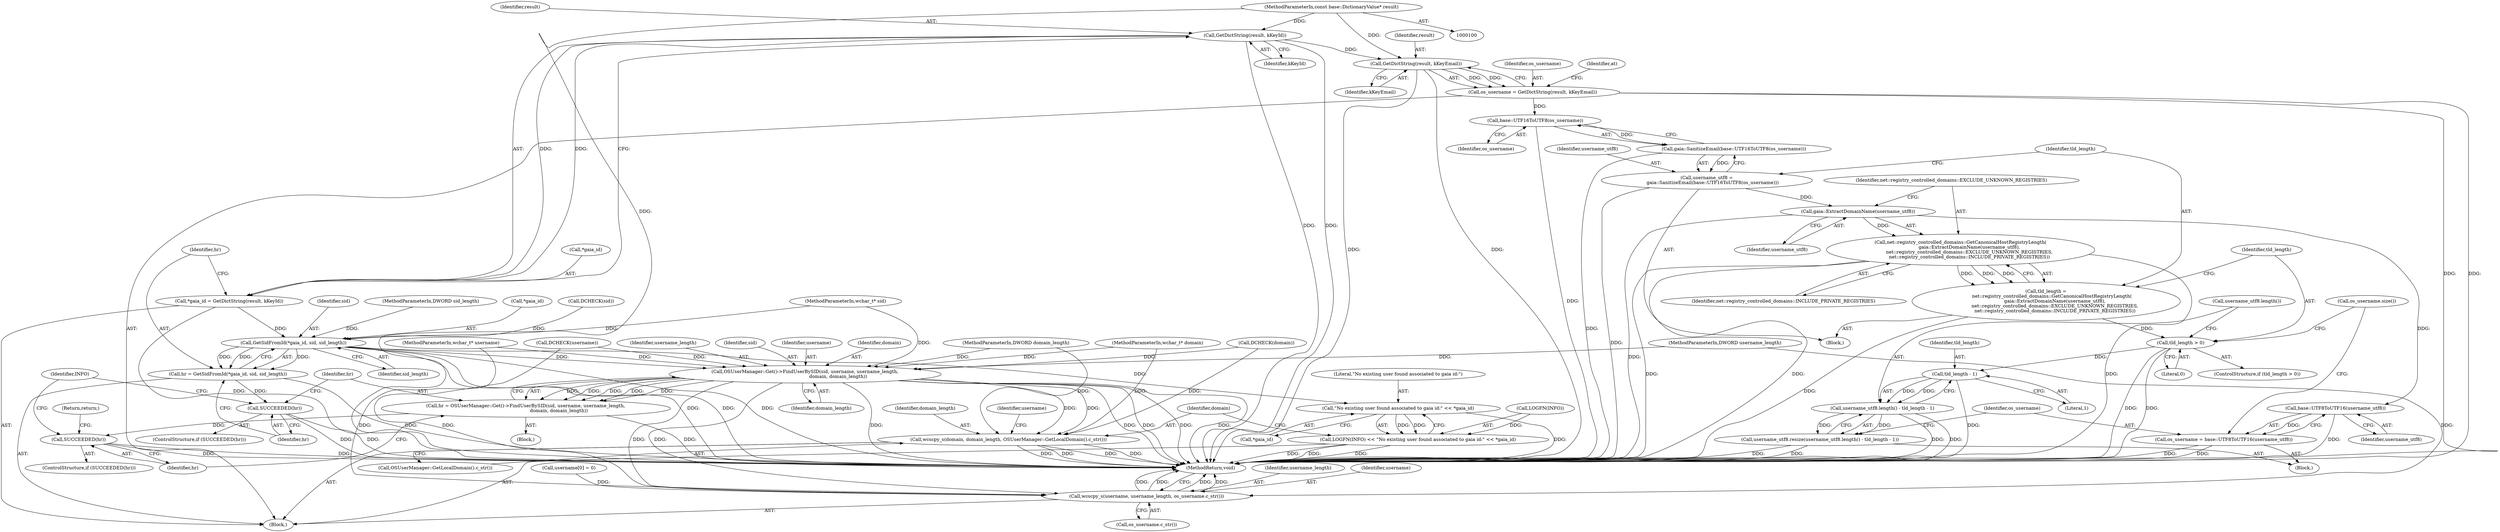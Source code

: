 digraph "0_Chrome_2440e872debd68ae7c2a8bf9ddb34df2cce378cd@pointer" {
"1000101" [label="(MethodParameterIn,const base::DictionaryValue* result)"];
"1000121" [label="(Call,GetDictString(result, kKeyId))"];
"1000118" [label="(Call,*gaia_id = GetDictString(result, kKeyId))"];
"1000127" [label="(Call,GetSidFromId(*gaia_id, sid, sid_length))"];
"1000125" [label="(Call,hr = GetSidFromId(*gaia_id, sid, sid_length))"];
"1000133" [label="(Call,SUCCEEDED(hr))"];
"1000138" [label="(Call,OSUserManager::Get()->FindUserBySID(sid, username, username_length,\n                                             domain, domain_length))"];
"1000136" [label="(Call,hr = OSUserManager::Get()->FindUserBySID(sid, username, username_length,\n                                             domain, domain_length))"];
"1000145" [label="(Call,SUCCEEDED(hr))"];
"1000155" [label="(Call,wcscpy_s(domain, domain_length, OSUserManager::GetLocalDomain().c_str()))"];
"1000230" [label="(Call,wcscpy_s(username, username_length, os_username.c_str()))"];
"1000151" [label="(Call,\"No existing user found associated to gaia id:\" << *gaia_id)"];
"1000148" [label="(Call,LOGFN(INFO) << \"No existing user found associated to gaia id:\" << *gaia_id)"];
"1000172" [label="(Call,GetDictString(result, kKeyEmail))"];
"1000170" [label="(Call,os_username = GetDictString(result, kKeyEmail))"];
"1000192" [label="(Call,base::UTF16ToUTF8(os_username))"];
"1000191" [label="(Call,gaia::SanitizeEmail(base::UTF16ToUTF8(os_username)))"];
"1000189" [label="(Call,username_utf8 =\n        gaia::SanitizeEmail(base::UTF16ToUTF8(os_username)))"];
"1000198" [label="(Call,gaia::ExtractDomainName(username_utf8))"];
"1000197" [label="(Call,net::registry_controlled_domains::GetCanonicalHostRegistryLength(\n            gaia::ExtractDomainName(username_utf8),\n            net::registry_controlled_domains::EXCLUDE_UNKNOWN_REGISTRIES,\n            net::registry_controlled_domains::INCLUDE_PRIVATE_REGISTRIES))"];
"1000195" [label="(Call,tld_length =\n        net::registry_controlled_domains::GetCanonicalHostRegistryLength(\n            gaia::ExtractDomainName(username_utf8),\n            net::registry_controlled_domains::EXCLUDE_UNKNOWN_REGISTRIES,\n            net::registry_controlled_domains::INCLUDE_PRIVATE_REGISTRIES))"];
"1000203" [label="(Call,tld_length > 0)"];
"1000210" [label="(Call,tld_length - 1)"];
"1000208" [label="(Call,username_utf8.length() - tld_length - 1)"];
"1000207" [label="(Call,username_utf8.resize(username_utf8.length() - tld_length - 1))"];
"1000215" [label="(Call,base::UTF8ToUTF16(username_utf8))"];
"1000213" [label="(Call,os_username = base::UTF8ToUTF16(username_utf8))"];
"1000128" [label="(Call,*gaia_id)"];
"1000151" [label="(Call,\"No existing user found associated to gaia id:\" << *gaia_id)"];
"1000232" [label="(Identifier,username_length)"];
"1000137" [label="(Identifier,hr)"];
"1000212" [label="(Literal,1)"];
"1000141" [label="(Identifier,username_length)"];
"1000213" [label="(Call,os_username = base::UTF8ToUTF16(username_utf8))"];
"1000210" [label="(Call,tld_length - 1)"];
"1000219" [label="(Call,os_username.size())"];
"1000156" [label="(Identifier,domain)"];
"1000118" [label="(Call,*gaia_id = GetDictString(result, kKeyId))"];
"1000146" [label="(Identifier,hr)"];
"1000211" [label="(Identifier,tld_length)"];
"1000233" [label="(Call,os_username.c_str())"];
"1000116" [label="(Call,DCHECK(sid))"];
"1000195" [label="(Call,tld_length =\n        net::registry_controlled_domains::GetCanonicalHostRegistryLength(\n            gaia::ExtractDomainName(username_utf8),\n            net::registry_controlled_domains::EXCLUDE_UNKNOWN_REGISTRIES,\n            net::registry_controlled_domains::INCLUDE_PRIVATE_REGISTRIES))"];
"1000132" [label="(ControlStructure,if (SUCCEEDED(hr)))"];
"1000114" [label="(Call,DCHECK(domain))"];
"1000170" [label="(Call,os_username = GetDictString(result, kKeyEmail))"];
"1000145" [label="(Call,SUCCEEDED(hr))"];
"1000234" [label="(MethodReturn,void)"];
"1000209" [label="(Call,username_utf8.length())"];
"1000123" [label="(Identifier,kKeyId)"];
"1000144" [label="(ControlStructure,if (SUCCEEDED(hr)))"];
"1000126" [label="(Identifier,hr)"];
"1000177" [label="(Identifier,at)"];
"1000143" [label="(Identifier,domain_length)"];
"1000215" [label="(Call,base::UTF8ToUTF16(username_utf8))"];
"1000205" [label="(Literal,0)"];
"1000206" [label="(Block,)"];
"1000109" [label="(Block,)"];
"1000171" [label="(Identifier,os_username)"];
"1000189" [label="(Call,username_utf8 =\n        gaia::SanitizeEmail(base::UTF16ToUTF8(os_username)))"];
"1000161" [label="(Identifier,username)"];
"1000142" [label="(Identifier,domain)"];
"1000119" [label="(Call,*gaia_id)"];
"1000136" [label="(Call,hr = OSUserManager::Get()->FindUserBySID(sid, username, username_length,\n                                             domain, domain_length))"];
"1000216" [label="(Identifier,username_utf8)"];
"1000200" [label="(Identifier,net::registry_controlled_domains::EXCLUDE_UNKNOWN_REGISTRIES)"];
"1000149" [label="(Call,LOGFN(INFO))"];
"1000192" [label="(Call,base::UTF16ToUTF8(os_username))"];
"1000231" [label="(Identifier,username)"];
"1000122" [label="(Identifier,result)"];
"1000130" [label="(Identifier,sid)"];
"1000155" [label="(Call,wcscpy_s(domain, domain_length, OSUserManager::GetLocalDomain().c_str()))"];
"1000157" [label="(Identifier,domain_length)"];
"1000104" [label="(MethodParameterIn,DWORD username_length)"];
"1000204" [label="(Identifier,tld_length)"];
"1000190" [label="(Identifier,username_utf8)"];
"1000101" [label="(MethodParameterIn,const base::DictionaryValue* result)"];
"1000148" [label="(Call,LOGFN(INFO) << \"No existing user found associated to gaia id:\" << *gaia_id)"];
"1000108" [label="(MethodParameterIn,DWORD sid_length)"];
"1000147" [label="(Return,return;)"];
"1000230" [label="(Call,wcscpy_s(username, username_length, os_username.c_str()))"];
"1000153" [label="(Call,*gaia_id)"];
"1000133" [label="(Call,SUCCEEDED(hr))"];
"1000131" [label="(Identifier,sid_length)"];
"1000107" [label="(MethodParameterIn,wchar_t* sid)"];
"1000127" [label="(Call,GetSidFromId(*gaia_id, sid, sid_length))"];
"1000103" [label="(MethodParameterIn,wchar_t* username)"];
"1000106" [label="(MethodParameterIn,DWORD domain_length)"];
"1000134" [label="(Identifier,hr)"];
"1000152" [label="(Literal,\"No existing user found associated to gaia id:\")"];
"1000174" [label="(Identifier,kKeyEmail)"];
"1000150" [label="(Identifier,INFO)"];
"1000105" [label="(MethodParameterIn,wchar_t* domain)"];
"1000158" [label="(Call,OSUserManager::GetLocalDomain().c_str())"];
"1000208" [label="(Call,username_utf8.length() - tld_length - 1)"];
"1000121" [label="(Call,GetDictString(result, kKeyId))"];
"1000139" [label="(Identifier,sid)"];
"1000197" [label="(Call,net::registry_controlled_domains::GetCanonicalHostRegistryLength(\n            gaia::ExtractDomainName(username_utf8),\n            net::registry_controlled_domains::EXCLUDE_UNKNOWN_REGISTRIES,\n            net::registry_controlled_domains::INCLUDE_PRIVATE_REGISTRIES))"];
"1000198" [label="(Call,gaia::ExtractDomainName(username_utf8))"];
"1000196" [label="(Identifier,tld_length)"];
"1000191" [label="(Call,gaia::SanitizeEmail(base::UTF16ToUTF8(os_username)))"];
"1000140" [label="(Identifier,username)"];
"1000138" [label="(Call,OSUserManager::Get()->FindUserBySID(sid, username, username_length,\n                                             domain, domain_length))"];
"1000135" [label="(Block,)"];
"1000214" [label="(Identifier,os_username)"];
"1000203" [label="(Call,tld_length > 0)"];
"1000207" [label="(Call,username_utf8.resize(username_utf8.length() - tld_length - 1))"];
"1000159" [label="(Call,username[0] = 0)"];
"1000125" [label="(Call,hr = GetSidFromId(*gaia_id, sid, sid_length))"];
"1000187" [label="(Block,)"];
"1000112" [label="(Call,DCHECK(username))"];
"1000202" [label="(ControlStructure,if (tld_length > 0))"];
"1000201" [label="(Identifier,net::registry_controlled_domains::INCLUDE_PRIVATE_REGISTRIES)"];
"1000173" [label="(Identifier,result)"];
"1000172" [label="(Call,GetDictString(result, kKeyEmail))"];
"1000199" [label="(Identifier,username_utf8)"];
"1000193" [label="(Identifier,os_username)"];
"1000101" -> "1000100"  [label="AST: "];
"1000101" -> "1000234"  [label="DDG: "];
"1000101" -> "1000121"  [label="DDG: "];
"1000101" -> "1000172"  [label="DDG: "];
"1000121" -> "1000118"  [label="AST: "];
"1000121" -> "1000123"  [label="CFG: "];
"1000122" -> "1000121"  [label="AST: "];
"1000123" -> "1000121"  [label="AST: "];
"1000118" -> "1000121"  [label="CFG: "];
"1000121" -> "1000234"  [label="DDG: "];
"1000121" -> "1000234"  [label="DDG: "];
"1000121" -> "1000118"  [label="DDG: "];
"1000121" -> "1000118"  [label="DDG: "];
"1000121" -> "1000172"  [label="DDG: "];
"1000118" -> "1000109"  [label="AST: "];
"1000119" -> "1000118"  [label="AST: "];
"1000126" -> "1000118"  [label="CFG: "];
"1000118" -> "1000234"  [label="DDG: "];
"1000118" -> "1000127"  [label="DDG: "];
"1000127" -> "1000125"  [label="AST: "];
"1000127" -> "1000131"  [label="CFG: "];
"1000128" -> "1000127"  [label="AST: "];
"1000130" -> "1000127"  [label="AST: "];
"1000131" -> "1000127"  [label="AST: "];
"1000125" -> "1000127"  [label="CFG: "];
"1000127" -> "1000234"  [label="DDG: "];
"1000127" -> "1000234"  [label="DDG: "];
"1000127" -> "1000234"  [label="DDG: "];
"1000127" -> "1000125"  [label="DDG: "];
"1000127" -> "1000125"  [label="DDG: "];
"1000127" -> "1000125"  [label="DDG: "];
"1000116" -> "1000127"  [label="DDG: "];
"1000107" -> "1000127"  [label="DDG: "];
"1000108" -> "1000127"  [label="DDG: "];
"1000127" -> "1000138"  [label="DDG: "];
"1000127" -> "1000151"  [label="DDG: "];
"1000125" -> "1000109"  [label="AST: "];
"1000126" -> "1000125"  [label="AST: "];
"1000134" -> "1000125"  [label="CFG: "];
"1000125" -> "1000234"  [label="DDG: "];
"1000125" -> "1000133"  [label="DDG: "];
"1000133" -> "1000132"  [label="AST: "];
"1000133" -> "1000134"  [label="CFG: "];
"1000134" -> "1000133"  [label="AST: "];
"1000137" -> "1000133"  [label="CFG: "];
"1000150" -> "1000133"  [label="CFG: "];
"1000133" -> "1000234"  [label="DDG: "];
"1000133" -> "1000234"  [label="DDG: "];
"1000138" -> "1000136"  [label="AST: "];
"1000138" -> "1000143"  [label="CFG: "];
"1000139" -> "1000138"  [label="AST: "];
"1000140" -> "1000138"  [label="AST: "];
"1000141" -> "1000138"  [label="AST: "];
"1000142" -> "1000138"  [label="AST: "];
"1000143" -> "1000138"  [label="AST: "];
"1000136" -> "1000138"  [label="CFG: "];
"1000138" -> "1000234"  [label="DDG: "];
"1000138" -> "1000234"  [label="DDG: "];
"1000138" -> "1000234"  [label="DDG: "];
"1000138" -> "1000234"  [label="DDG: "];
"1000138" -> "1000234"  [label="DDG: "];
"1000138" -> "1000136"  [label="DDG: "];
"1000138" -> "1000136"  [label="DDG: "];
"1000138" -> "1000136"  [label="DDG: "];
"1000138" -> "1000136"  [label="DDG: "];
"1000138" -> "1000136"  [label="DDG: "];
"1000107" -> "1000138"  [label="DDG: "];
"1000112" -> "1000138"  [label="DDG: "];
"1000103" -> "1000138"  [label="DDG: "];
"1000104" -> "1000138"  [label="DDG: "];
"1000114" -> "1000138"  [label="DDG: "];
"1000105" -> "1000138"  [label="DDG: "];
"1000106" -> "1000138"  [label="DDG: "];
"1000138" -> "1000155"  [label="DDG: "];
"1000138" -> "1000155"  [label="DDG: "];
"1000138" -> "1000230"  [label="DDG: "];
"1000138" -> "1000230"  [label="DDG: "];
"1000136" -> "1000135"  [label="AST: "];
"1000137" -> "1000136"  [label="AST: "];
"1000146" -> "1000136"  [label="CFG: "];
"1000136" -> "1000234"  [label="DDG: "];
"1000136" -> "1000145"  [label="DDG: "];
"1000145" -> "1000144"  [label="AST: "];
"1000145" -> "1000146"  [label="CFG: "];
"1000146" -> "1000145"  [label="AST: "];
"1000147" -> "1000145"  [label="CFG: "];
"1000150" -> "1000145"  [label="CFG: "];
"1000145" -> "1000234"  [label="DDG: "];
"1000145" -> "1000234"  [label="DDG: "];
"1000155" -> "1000109"  [label="AST: "];
"1000155" -> "1000158"  [label="CFG: "];
"1000156" -> "1000155"  [label="AST: "];
"1000157" -> "1000155"  [label="AST: "];
"1000158" -> "1000155"  [label="AST: "];
"1000161" -> "1000155"  [label="CFG: "];
"1000155" -> "1000234"  [label="DDG: "];
"1000155" -> "1000234"  [label="DDG: "];
"1000155" -> "1000234"  [label="DDG: "];
"1000155" -> "1000234"  [label="DDG: "];
"1000114" -> "1000155"  [label="DDG: "];
"1000105" -> "1000155"  [label="DDG: "];
"1000106" -> "1000155"  [label="DDG: "];
"1000230" -> "1000109"  [label="AST: "];
"1000230" -> "1000233"  [label="CFG: "];
"1000231" -> "1000230"  [label="AST: "];
"1000232" -> "1000230"  [label="AST: "];
"1000233" -> "1000230"  [label="AST: "];
"1000234" -> "1000230"  [label="CFG: "];
"1000230" -> "1000234"  [label="DDG: "];
"1000230" -> "1000234"  [label="DDG: "];
"1000230" -> "1000234"  [label="DDG: "];
"1000230" -> "1000234"  [label="DDG: "];
"1000159" -> "1000230"  [label="DDG: "];
"1000112" -> "1000230"  [label="DDG: "];
"1000103" -> "1000230"  [label="DDG: "];
"1000104" -> "1000230"  [label="DDG: "];
"1000151" -> "1000148"  [label="AST: "];
"1000151" -> "1000153"  [label="CFG: "];
"1000152" -> "1000151"  [label="AST: "];
"1000153" -> "1000151"  [label="AST: "];
"1000148" -> "1000151"  [label="CFG: "];
"1000151" -> "1000234"  [label="DDG: "];
"1000151" -> "1000148"  [label="DDG: "];
"1000151" -> "1000148"  [label="DDG: "];
"1000148" -> "1000109"  [label="AST: "];
"1000149" -> "1000148"  [label="AST: "];
"1000156" -> "1000148"  [label="CFG: "];
"1000148" -> "1000234"  [label="DDG: "];
"1000148" -> "1000234"  [label="DDG: "];
"1000148" -> "1000234"  [label="DDG: "];
"1000149" -> "1000148"  [label="DDG: "];
"1000172" -> "1000170"  [label="AST: "];
"1000172" -> "1000174"  [label="CFG: "];
"1000173" -> "1000172"  [label="AST: "];
"1000174" -> "1000172"  [label="AST: "];
"1000170" -> "1000172"  [label="CFG: "];
"1000172" -> "1000234"  [label="DDG: "];
"1000172" -> "1000234"  [label="DDG: "];
"1000172" -> "1000170"  [label="DDG: "];
"1000172" -> "1000170"  [label="DDG: "];
"1000170" -> "1000109"  [label="AST: "];
"1000171" -> "1000170"  [label="AST: "];
"1000177" -> "1000170"  [label="CFG: "];
"1000170" -> "1000234"  [label="DDG: "];
"1000170" -> "1000234"  [label="DDG: "];
"1000170" -> "1000192"  [label="DDG: "];
"1000192" -> "1000191"  [label="AST: "];
"1000192" -> "1000193"  [label="CFG: "];
"1000193" -> "1000192"  [label="AST: "];
"1000191" -> "1000192"  [label="CFG: "];
"1000192" -> "1000234"  [label="DDG: "];
"1000192" -> "1000191"  [label="DDG: "];
"1000191" -> "1000189"  [label="AST: "];
"1000189" -> "1000191"  [label="CFG: "];
"1000191" -> "1000234"  [label="DDG: "];
"1000191" -> "1000189"  [label="DDG: "];
"1000189" -> "1000187"  [label="AST: "];
"1000190" -> "1000189"  [label="AST: "];
"1000196" -> "1000189"  [label="CFG: "];
"1000189" -> "1000234"  [label="DDG: "];
"1000189" -> "1000198"  [label="DDG: "];
"1000198" -> "1000197"  [label="AST: "];
"1000198" -> "1000199"  [label="CFG: "];
"1000199" -> "1000198"  [label="AST: "];
"1000200" -> "1000198"  [label="CFG: "];
"1000198" -> "1000234"  [label="DDG: "];
"1000198" -> "1000197"  [label="DDG: "];
"1000198" -> "1000215"  [label="DDG: "];
"1000197" -> "1000195"  [label="AST: "];
"1000197" -> "1000201"  [label="CFG: "];
"1000200" -> "1000197"  [label="AST: "];
"1000201" -> "1000197"  [label="AST: "];
"1000195" -> "1000197"  [label="CFG: "];
"1000197" -> "1000234"  [label="DDG: "];
"1000197" -> "1000234"  [label="DDG: "];
"1000197" -> "1000234"  [label="DDG: "];
"1000197" -> "1000195"  [label="DDG: "];
"1000197" -> "1000195"  [label="DDG: "];
"1000197" -> "1000195"  [label="DDG: "];
"1000195" -> "1000187"  [label="AST: "];
"1000196" -> "1000195"  [label="AST: "];
"1000204" -> "1000195"  [label="CFG: "];
"1000195" -> "1000234"  [label="DDG: "];
"1000195" -> "1000203"  [label="DDG: "];
"1000203" -> "1000202"  [label="AST: "];
"1000203" -> "1000205"  [label="CFG: "];
"1000204" -> "1000203"  [label="AST: "];
"1000205" -> "1000203"  [label="AST: "];
"1000209" -> "1000203"  [label="CFG: "];
"1000219" -> "1000203"  [label="CFG: "];
"1000203" -> "1000234"  [label="DDG: "];
"1000203" -> "1000234"  [label="DDG: "];
"1000203" -> "1000210"  [label="DDG: "];
"1000210" -> "1000208"  [label="AST: "];
"1000210" -> "1000212"  [label="CFG: "];
"1000211" -> "1000210"  [label="AST: "];
"1000212" -> "1000210"  [label="AST: "];
"1000208" -> "1000210"  [label="CFG: "];
"1000210" -> "1000234"  [label="DDG: "];
"1000210" -> "1000208"  [label="DDG: "];
"1000210" -> "1000208"  [label="DDG: "];
"1000208" -> "1000207"  [label="AST: "];
"1000209" -> "1000208"  [label="AST: "];
"1000207" -> "1000208"  [label="CFG: "];
"1000208" -> "1000234"  [label="DDG: "];
"1000208" -> "1000234"  [label="DDG: "];
"1000208" -> "1000207"  [label="DDG: "];
"1000208" -> "1000207"  [label="DDG: "];
"1000207" -> "1000206"  [label="AST: "];
"1000214" -> "1000207"  [label="CFG: "];
"1000207" -> "1000234"  [label="DDG: "];
"1000207" -> "1000234"  [label="DDG: "];
"1000215" -> "1000213"  [label="AST: "];
"1000215" -> "1000216"  [label="CFG: "];
"1000216" -> "1000215"  [label="AST: "];
"1000213" -> "1000215"  [label="CFG: "];
"1000215" -> "1000234"  [label="DDG: "];
"1000215" -> "1000213"  [label="DDG: "];
"1000213" -> "1000206"  [label="AST: "];
"1000214" -> "1000213"  [label="AST: "];
"1000219" -> "1000213"  [label="CFG: "];
"1000213" -> "1000234"  [label="DDG: "];
"1000213" -> "1000234"  [label="DDG: "];
}
